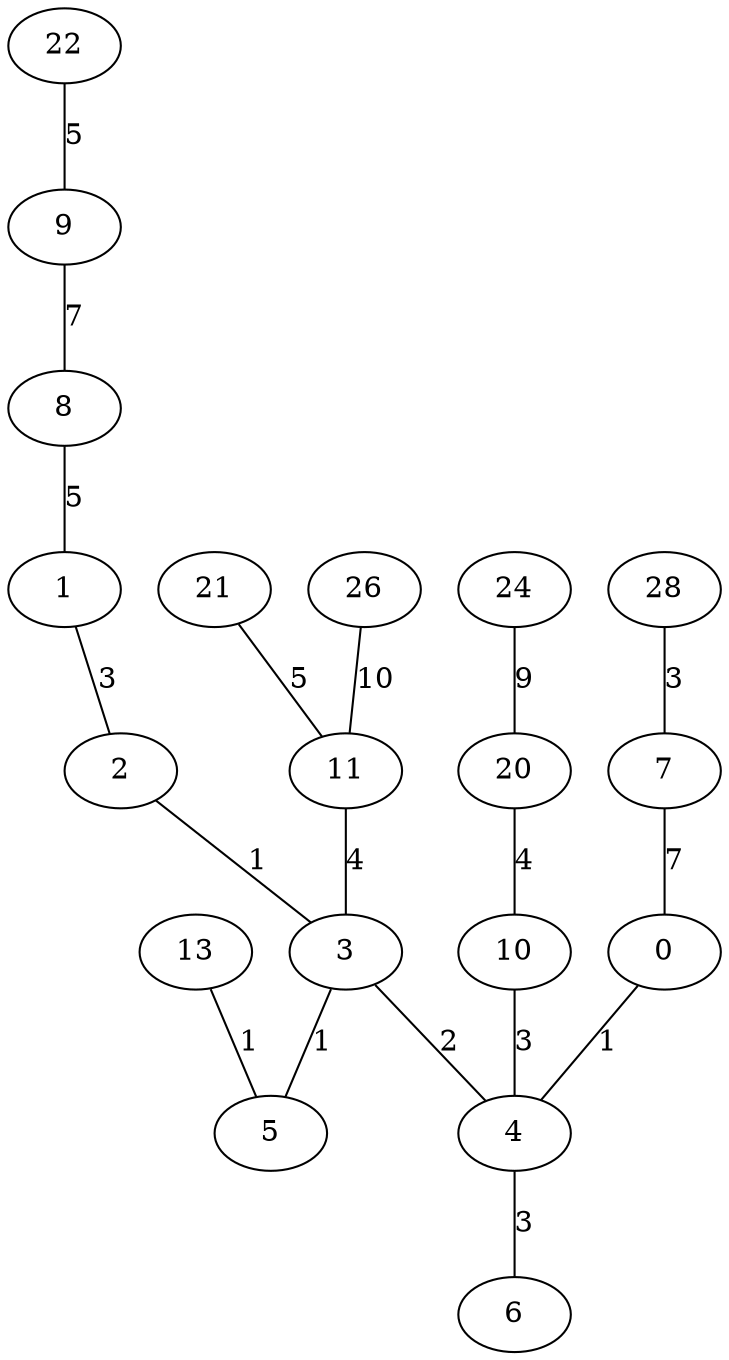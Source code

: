 graph {
	0 [label=0]
	4 [label=4]
	2 [label=2]
	3 [label=3]
	5 [label=5]
	13 [label=13]
	1 [label=1]
	6 [label=6]
	10 [label=10]
	28 [label=28]
	7 [label=7]
	11 [label=11]
	20 [label=20]
	8 [label=8]
	21 [label=21]
	22 [label=22]
	9 [label=9]
	24 [label=24]
	26 [label=26]
	0 -- 4 [label=1]
	2 -- 3 [label=1]
	3 -- 5 [label=1]
	13 -- 5 [label=1]
	3 -- 4 [label=2]
	1 -- 2 [label=3]
	4 -- 6 [label=3]
	10 -- 4 [label=3]
	28 -- 7 [label=3]
	11 -- 3 [label=4]
	20 -- 10 [label=4]
	8 -- 1 [label=5]
	21 -- 11 [label=5]
	22 -- 9 [label=5]
	7 -- 0 [label=7]
	9 -- 8 [label=7]
	24 -- 20 [label=9]
	26 -- 11 [label=10]
}
